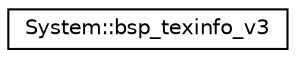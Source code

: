 digraph G
{
  edge [fontname="Helvetica",fontsize="10",labelfontname="Helvetica",labelfontsize="10"];
  node [fontname="Helvetica",fontsize="10",shape=record];
  rankdir="LR";
  Node1 [label="System::bsp_texinfo_v3",height=0.2,width=0.4,color="black", fillcolor="white", style="filled",URL="$struct_system_1_1bsp__texinfo__v3.html"];
}
